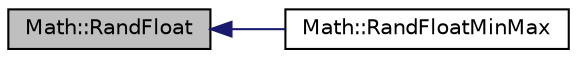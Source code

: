 digraph "Math::RandFloat"
{
  bgcolor="transparent";
  edge [fontname="Helvetica",fontsize="10",labelfontname="Helvetica",labelfontsize="10"];
  node [fontname="Helvetica",fontsize="10",shape=record];
  rankdir="LR";
  Node1 [label="Math::RandFloat",height=0.2,width=0.4,color="black", fillcolor="grey75", style="filled", fontcolor="black"];
  Node1 -> Node2 [dir="back",color="midnightblue",fontsize="10",style="solid",fontname="Helvetica"];
  Node2 [label="Math::RandFloatMinMax",height=0.2,width=0.4,color="black",URL="$namespaceMath.html#aa21138cd1585c3dab1e901c4ead9204d",tooltip="Return a random float between min and max. "];
}
